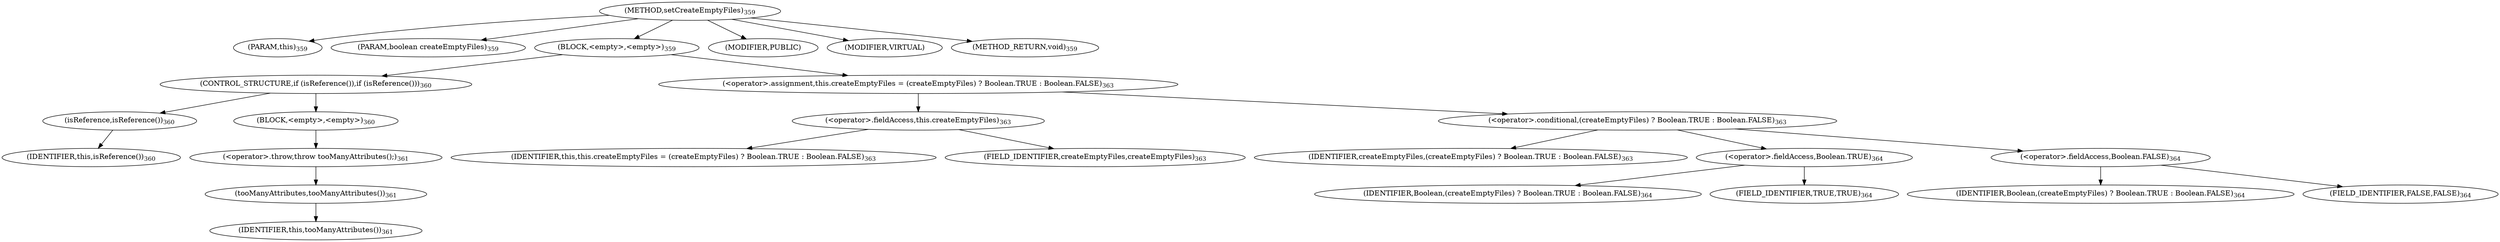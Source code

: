 digraph "setCreateEmptyFiles" {  
"705" [label = <(METHOD,setCreateEmptyFiles)<SUB>359</SUB>> ]
"69" [label = <(PARAM,this)<SUB>359</SUB>> ]
"706" [label = <(PARAM,boolean createEmptyFiles)<SUB>359</SUB>> ]
"707" [label = <(BLOCK,&lt;empty&gt;,&lt;empty&gt;)<SUB>359</SUB>> ]
"708" [label = <(CONTROL_STRUCTURE,if (isReference()),if (isReference()))<SUB>360</SUB>> ]
"709" [label = <(isReference,isReference())<SUB>360</SUB>> ]
"68" [label = <(IDENTIFIER,this,isReference())<SUB>360</SUB>> ]
"710" [label = <(BLOCK,&lt;empty&gt;,&lt;empty&gt;)<SUB>360</SUB>> ]
"711" [label = <(&lt;operator&gt;.throw,throw tooManyAttributes();)<SUB>361</SUB>> ]
"712" [label = <(tooManyAttributes,tooManyAttributes())<SUB>361</SUB>> ]
"70" [label = <(IDENTIFIER,this,tooManyAttributes())<SUB>361</SUB>> ]
"713" [label = <(&lt;operator&gt;.assignment,this.createEmptyFiles = (createEmptyFiles) ? Boolean.TRUE : Boolean.FALSE)<SUB>363</SUB>> ]
"714" [label = <(&lt;operator&gt;.fieldAccess,this.createEmptyFiles)<SUB>363</SUB>> ]
"71" [label = <(IDENTIFIER,this,this.createEmptyFiles = (createEmptyFiles) ? Boolean.TRUE : Boolean.FALSE)<SUB>363</SUB>> ]
"715" [label = <(FIELD_IDENTIFIER,createEmptyFiles,createEmptyFiles)<SUB>363</SUB>> ]
"716" [label = <(&lt;operator&gt;.conditional,(createEmptyFiles) ? Boolean.TRUE : Boolean.FALSE)<SUB>363</SUB>> ]
"717" [label = <(IDENTIFIER,createEmptyFiles,(createEmptyFiles) ? Boolean.TRUE : Boolean.FALSE)<SUB>363</SUB>> ]
"718" [label = <(&lt;operator&gt;.fieldAccess,Boolean.TRUE)<SUB>364</SUB>> ]
"719" [label = <(IDENTIFIER,Boolean,(createEmptyFiles) ? Boolean.TRUE : Boolean.FALSE)<SUB>364</SUB>> ]
"720" [label = <(FIELD_IDENTIFIER,TRUE,TRUE)<SUB>364</SUB>> ]
"721" [label = <(&lt;operator&gt;.fieldAccess,Boolean.FALSE)<SUB>364</SUB>> ]
"722" [label = <(IDENTIFIER,Boolean,(createEmptyFiles) ? Boolean.TRUE : Boolean.FALSE)<SUB>364</SUB>> ]
"723" [label = <(FIELD_IDENTIFIER,FALSE,FALSE)<SUB>364</SUB>> ]
"724" [label = <(MODIFIER,PUBLIC)> ]
"725" [label = <(MODIFIER,VIRTUAL)> ]
"726" [label = <(METHOD_RETURN,void)<SUB>359</SUB>> ]
  "705" -> "69" 
  "705" -> "706" 
  "705" -> "707" 
  "705" -> "724" 
  "705" -> "725" 
  "705" -> "726" 
  "707" -> "708" 
  "707" -> "713" 
  "708" -> "709" 
  "708" -> "710" 
  "709" -> "68" 
  "710" -> "711" 
  "711" -> "712" 
  "712" -> "70" 
  "713" -> "714" 
  "713" -> "716" 
  "714" -> "71" 
  "714" -> "715" 
  "716" -> "717" 
  "716" -> "718" 
  "716" -> "721" 
  "718" -> "719" 
  "718" -> "720" 
  "721" -> "722" 
  "721" -> "723" 
}
